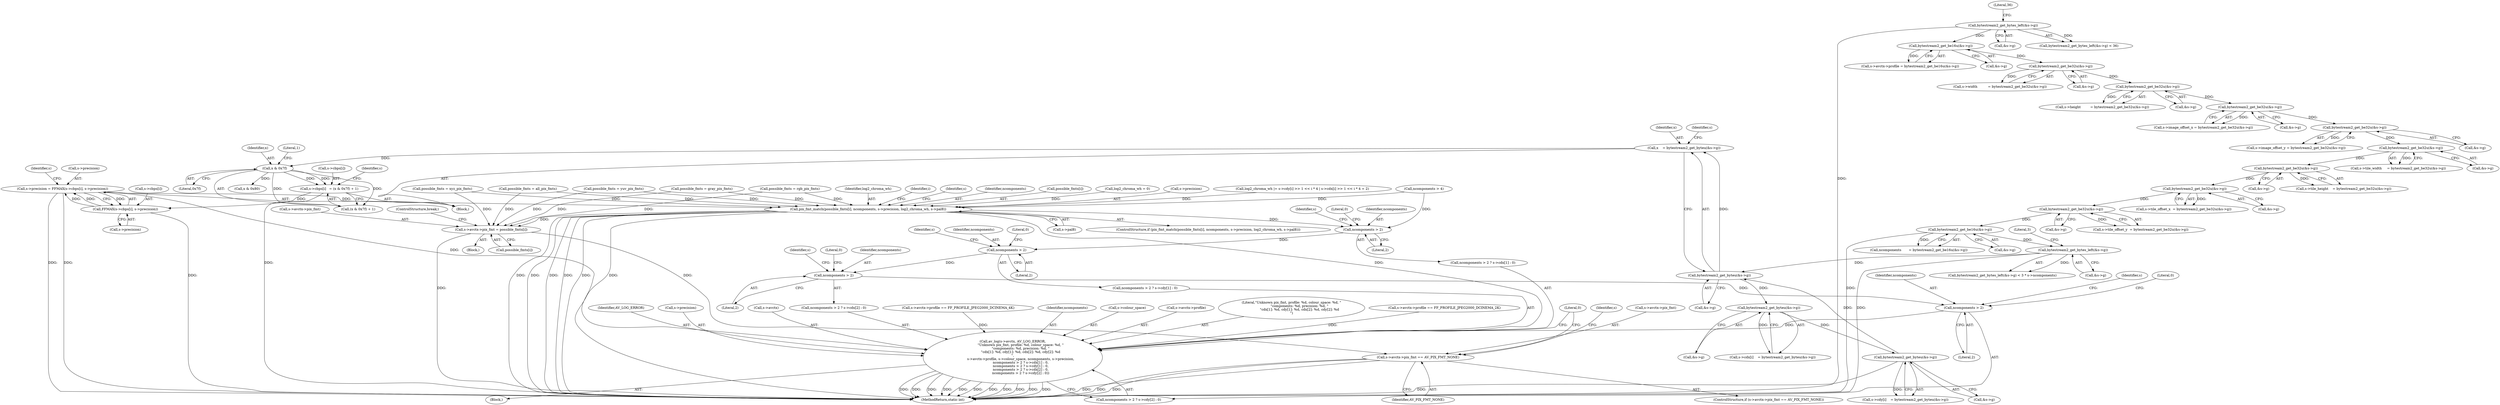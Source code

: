digraph "0_FFmpeg_8bb11c3ca77b52e05a9ed1496a65f8a76e6e2d8f@pointer" {
"1000337" [label="(Call,s->precision = FFMAX(s->cbps[i], s->precision))"];
"1000341" [label="(Call,FFMAX(s->cbps[i], s->precision))"];
"1000326" [label="(Call,s->cbps[i]   = (x & 0x7f) + 1)"];
"1000333" [label="(Call,x & 0x7f)"];
"1000319" [label="(Call,x    = bytestream2_get_byteu(&s->g))"];
"1000321" [label="(Call,bytestream2_get_byteu(&s->g))"];
"1000378" [label="(Call,bytestream2_get_byteu(&s->g))"];
"1000367" [label="(Call,bytestream2_get_byteu(&s->g))"];
"1000294" [label="(Call,bytestream2_get_bytes_left(&s->g))"];
"1000224" [label="(Call,bytestream2_get_be16u(&s->g))"];
"1000217" [label="(Call,bytestream2_get_be32u(&s->g))"];
"1000208" [label="(Call,bytestream2_get_be32u(&s->g))"];
"1000199" [label="(Call,bytestream2_get_be32u(&s->g))"];
"1000190" [label="(Call,bytestream2_get_be32u(&s->g))"];
"1000181" [label="(Call,bytestream2_get_be32u(&s->g))"];
"1000172" [label="(Call,bytestream2_get_be32u(&s->g))"];
"1000163" [label="(Call,bytestream2_get_be32u(&s->g))"];
"1000154" [label="(Call,bytestream2_get_be32u(&s->g))"];
"1000145" [label="(Call,bytestream2_get_be16u(&s->g))"];
"1000131" [label="(Call,bytestream2_get_bytes_left(&s->g))"];
"1000337" [label="(Call,s->precision = FFMAX(s->cbps[i], s->precision))"];
"1000719" [label="(Call,pix_fmt_match(possible_fmts[i], ncomponents, s->precision, log2_chroma_wh, s->pal8))"];
"1000732" [label="(Call,s->avctx->pix_fmt = possible_fmts[i])"];
"1000743" [label="(Call,s->avctx->pix_fmt == AV_PIX_FMT_NONE)"];
"1000751" [label="(Call,av_log(s->avctx, AV_LOG_ERROR,\n               \"Unknown pix_fmt, profile: %d, colour_space: %d, \"\n               \"components: %d, precision: %d, \"\n               \"cdx[1]: %d, cdy[1]: %d, cdx[2]: %d, cdy[2]: %d\n\",\n               s->avctx->profile, s->colour_space, ncomponents, s->precision,\n               ncomponents > 2 ? s->cdx[1] : 0,\n               ncomponents > 2 ? s->cdy[1] : 0,\n               ncomponents > 2 ? s->cdx[2] : 0,\n               ncomponents > 2 ? s->cdy[2] : 0))"];
"1000770" [label="(Call,ncomponents > 2)"];
"1000780" [label="(Call,ncomponents > 2)"];
"1000790" [label="(Call,ncomponents > 2)"];
"1000800" [label="(Call,ncomponents > 2)"];
"1000182" [label="(Call,&s->g)"];
"1000326" [label="(Call,s->cbps[i]   = (x & 0x7f) + 1)"];
"1000741" [label="(ControlStructure,break;)"];
"1000186" [label="(Call,s->tile_width     = bytestream2_get_be32u(&s->g))"];
"1000213" [label="(Call,s->tile_offset_y  = bytestream2_get_be32u(&s->g))"];
"1000118" [label="(Call,log2_chroma_wh = 0)"];
"1000146" [label="(Call,&s->g)"];
"1000217" [label="(Call,bytestream2_get_be32u(&s->g))"];
"1000724" [label="(Call,s->precision)"];
"1000732" [label="(Call,s->avctx->pix_fmt = possible_fmts[i])"];
"1000753" [label="(Identifier,s)"];
"1000780" [label="(Call,ncomponents > 2)"];
"1000195" [label="(Call,s->tile_height    = bytestream2_get_be32u(&s->g))"];
"1000762" [label="(Call,s->colour_space)"];
"1000154" [label="(Call,bytestream2_get_be32u(&s->g))"];
"1000801" [label="(Identifier,ncomponents)"];
"1000132" [label="(Call,&s->g)"];
"1000145" [label="(Call,bytestream2_get_be16u(&s->g))"];
"1000800" [label="(Call,ncomponents > 2)"];
"1000209" [label="(Call,&s->g)"];
"1000379" [label="(Call,&s->g)"];
"1000811" [label="(MethodReturn,static int)"];
"1000772" [label="(Literal,2)"];
"1000755" [label="(Identifier,AV_LOG_ERROR)"];
"1000791" [label="(Identifier,ncomponents)"];
"1000321" [label="(Call,bytestream2_get_byteu(&s->g))"];
"1000319" [label="(Call,x    = bytestream2_get_byteu(&s->g))"];
"1000766" [label="(Call,s->precision)"];
"1000738" [label="(Call,possible_fmts[i])"];
"1000334" [label="(Identifier,x)"];
"1000335" [label="(Literal,0x7f)"];
"1000177" [label="(Call,s->image_offset_y = bytestream2_get_be32u(&s->g))"];
"1000367" [label="(Call,bytestream2_get_byteu(&s->g))"];
"1000700" [label="(Call,possible_fmts = all_pix_fmts)"];
"1000799" [label="(Call,ncomponents > 2 ? s->cdy[2] : 0)"];
"1000752" [label="(Call,s->avctx)"];
"1000769" [label="(Call,ncomponents > 2 ? s->cdx[1] : 0)"];
"1000719" [label="(Call,pix_fmt_match(possible_fmts[i], ncomponents, s->precision, log2_chroma_wh, s->pal8))"];
"1000164" [label="(Call,&s->g)"];
"1000650" [label="(Call,s->avctx->profile == FF_PROFILE_JPEG2000_DCINEMA_4K)"];
"1000136" [label="(Literal,36)"];
"1000200" [label="(Call,&s->g)"];
"1000765" [label="(Identifier,ncomponents)"];
"1000341" [label="(Call,FFMAX(s->cbps[i], s->precision))"];
"1000805" [label="(Identifier,s)"];
"1000168" [label="(Call,s->image_offset_x = bytestream2_get_be32u(&s->g))"];
"1000438" [label="(Call,log2_chroma_wh |= s->cdy[i] >> 1 << i * 4 | s->cdx[i] >> 1 << i * 4 + 2)"];
"1000682" [label="(Call,possible_fmts = gray_pix_fmts)"];
"1000361" [label="(Call,s->cdx[i]    = bytestream2_get_byteu(&s->g))"];
"1000778" [label="(Literal,0)"];
"1000731" [label="(Block,)"];
"1000728" [label="(Call,s->pal8)"];
"1000378" [label="(Call,bytestream2_get_byteu(&s->g))"];
"1000802" [label="(Literal,2)"];
"1000789" [label="(Call,ncomponents > 2 ? s->cdx[2] : 0)"];
"1000785" [label="(Identifier,s)"];
"1000658" [label="(Call,possible_fmts = xyz_pix_fmts)"];
"1000779" [label="(Call,ncomponents > 2 ? s->cdy[1] : 0)"];
"1000224" [label="(Call,bytestream2_get_be16u(&s->g))"];
"1000771" [label="(Identifier,ncomponents)"];
"1000749" [label="(Identifier,AV_PIX_FMT_NONE)"];
"1000294" [label="(Call,bytestream2_get_bytes_left(&s->g))"];
"1000130" [label="(Call,bytestream2_get_bytes_left(&s->g) < 36)"];
"1000810" [label="(Literal,0)"];
"1000372" [label="(Call,s->cdy[i]    = bytestream2_get_byteu(&s->g))"];
"1000222" [label="(Call,ncomponents       = bytestream2_get_be16u(&s->g))"];
"1000781" [label="(Identifier,ncomponents)"];
"1000155" [label="(Call,&s->g)"];
"1000204" [label="(Call,s->tile_offset_x  = bytestream2_get_be32u(&s->g))"];
"1000733" [label="(Call,s->avctx->pix_fmt)"];
"1000742" [label="(ControlStructure,if (s->avctx->pix_fmt == AV_PIX_FMT_NONE))"];
"1000190" [label="(Call,bytestream2_get_be32u(&s->g))"];
"1000337" [label="(Call,s->precision = FFMAX(s->cbps[i], s->precision))"];
"1000792" [label="(Literal,2)"];
"1000320" [label="(Identifier,x)"];
"1000744" [label="(Call,s->avctx->pix_fmt)"];
"1000795" [label="(Identifier,s)"];
"1000300" [label="(Literal,3)"];
"1000131" [label="(Call,bytestream2_get_bytes_left(&s->g))"];
"1000347" [label="(Call,s->precision)"];
"1000329" [label="(Identifier,s)"];
"1000338" [label="(Call,s->precision)"];
"1000757" [label="(Call,s->avctx->profile)"];
"1000358" [label="(Call,x & 0x80)"];
"1000368" [label="(Call,&s->g)"];
"1000317" [label="(Block,)"];
"1000150" [label="(Call,s->width          = bytestream2_get_be32u(&s->g))"];
"1000336" [label="(Literal,1)"];
"1000208" [label="(Call,bytestream2_get_be32u(&s->g))"];
"1000756" [label="(Literal,\"Unknown pix_fmt, profile: %d, colour_space: %d, \"\n               \"components: %d, precision: %d, \"\n               \"cdx[1]: %d, cdy[1]: %d, cdx[2]: %d, cdy[2]: %d\n\")"];
"1000342" [label="(Call,s->cbps[i])"];
"1000327" [label="(Call,s->cbps[i])"];
"1000139" [label="(Call,s->avctx->profile = bytestream2_get_be16u(&s->g))"];
"1000750" [label="(Block,)"];
"1000691" [label="(Call,possible_fmts = yuv_pix_fmts)"];
"1000718" [label="(ControlStructure,if (pix_fmt_match(possible_fmts[i], ncomponents, s->precision, log2_chroma_wh, s->pal8)))"];
"1000246" [label="(Call,ncomponents > 4)"];
"1000798" [label="(Literal,0)"];
"1000191" [label="(Call,&s->g)"];
"1000643" [label="(Call,s->avctx->profile == FF_PROFILE_JPEG2000_DCINEMA_2K)"];
"1000332" [label="(Call,(x & 0x7f) + 1)"];
"1000225" [label="(Call,&s->g)"];
"1000727" [label="(Identifier,log2_chroma_wh)"];
"1000775" [label="(Identifier,s)"];
"1000295" [label="(Call,&s->g)"];
"1000751" [label="(Call,av_log(s->avctx, AV_LOG_ERROR,\n               \"Unknown pix_fmt, profile: %d, colour_space: %d, \"\n               \"components: %d, precision: %d, \"\n               \"cdx[1]: %d, cdy[1]: %d, cdx[2]: %d, cdy[2]: %d\n\",\n               s->avctx->profile, s->colour_space, ncomponents, s->precision,\n               ncomponents > 2 ? s->cdx[1] : 0,\n               ncomponents > 2 ? s->cdy[1] : 0,\n               ncomponents > 2 ? s->cdx[2] : 0,\n               ncomponents > 2 ? s->cdy[2] : 0))"];
"1000353" [label="(Identifier,s)"];
"1000716" [label="(Identifier,i)"];
"1000735" [label="(Identifier,s)"];
"1000743" [label="(Call,s->avctx->pix_fmt == AV_PIX_FMT_NONE)"];
"1000782" [label="(Literal,2)"];
"1000159" [label="(Call,s->height         = bytestream2_get_be32u(&s->g))"];
"1000293" [label="(Call,bytestream2_get_bytes_left(&s->g) < 3 * s->ncomponents)"];
"1000322" [label="(Call,&s->g)"];
"1000163" [label="(Call,bytestream2_get_be32u(&s->g))"];
"1000790" [label="(Call,ncomponents > 2)"];
"1000723" [label="(Identifier,ncomponents)"];
"1000808" [label="(Literal,0)"];
"1000788" [label="(Literal,0)"];
"1000173" [label="(Call,&s->g)"];
"1000333" [label="(Call,x & 0x7f)"];
"1000673" [label="(Call,possible_fmts = rgb_pix_fmts)"];
"1000339" [label="(Identifier,s)"];
"1000218" [label="(Call,&s->g)"];
"1000172" [label="(Call,bytestream2_get_be32u(&s->g))"];
"1000199" [label="(Call,bytestream2_get_be32u(&s->g))"];
"1000770" [label="(Call,ncomponents > 2)"];
"1000181" [label="(Call,bytestream2_get_be32u(&s->g))"];
"1000720" [label="(Call,possible_fmts[i])"];
"1000337" -> "1000317"  [label="AST: "];
"1000337" -> "1000341"  [label="CFG: "];
"1000338" -> "1000337"  [label="AST: "];
"1000341" -> "1000337"  [label="AST: "];
"1000353" -> "1000337"  [label="CFG: "];
"1000337" -> "1000811"  [label="DDG: "];
"1000337" -> "1000811"  [label="DDG: "];
"1000341" -> "1000337"  [label="DDG: "];
"1000341" -> "1000337"  [label="DDG: "];
"1000337" -> "1000341"  [label="DDG: "];
"1000337" -> "1000719"  [label="DDG: "];
"1000337" -> "1000751"  [label="DDG: "];
"1000341" -> "1000347"  [label="CFG: "];
"1000342" -> "1000341"  [label="AST: "];
"1000347" -> "1000341"  [label="AST: "];
"1000341" -> "1000811"  [label="DDG: "];
"1000326" -> "1000341"  [label="DDG: "];
"1000326" -> "1000317"  [label="AST: "];
"1000326" -> "1000332"  [label="CFG: "];
"1000327" -> "1000326"  [label="AST: "];
"1000332" -> "1000326"  [label="AST: "];
"1000339" -> "1000326"  [label="CFG: "];
"1000326" -> "1000811"  [label="DDG: "];
"1000333" -> "1000326"  [label="DDG: "];
"1000333" -> "1000326"  [label="DDG: "];
"1000333" -> "1000332"  [label="AST: "];
"1000333" -> "1000335"  [label="CFG: "];
"1000334" -> "1000333"  [label="AST: "];
"1000335" -> "1000333"  [label="AST: "];
"1000336" -> "1000333"  [label="CFG: "];
"1000333" -> "1000332"  [label="DDG: "];
"1000333" -> "1000332"  [label="DDG: "];
"1000319" -> "1000333"  [label="DDG: "];
"1000333" -> "1000358"  [label="DDG: "];
"1000319" -> "1000317"  [label="AST: "];
"1000319" -> "1000321"  [label="CFG: "];
"1000320" -> "1000319"  [label="AST: "];
"1000321" -> "1000319"  [label="AST: "];
"1000329" -> "1000319"  [label="CFG: "];
"1000321" -> "1000319"  [label="DDG: "];
"1000321" -> "1000322"  [label="CFG: "];
"1000322" -> "1000321"  [label="AST: "];
"1000378" -> "1000321"  [label="DDG: "];
"1000294" -> "1000321"  [label="DDG: "];
"1000321" -> "1000367"  [label="DDG: "];
"1000378" -> "1000372"  [label="AST: "];
"1000378" -> "1000379"  [label="CFG: "];
"1000379" -> "1000378"  [label="AST: "];
"1000372" -> "1000378"  [label="CFG: "];
"1000378" -> "1000811"  [label="DDG: "];
"1000378" -> "1000372"  [label="DDG: "];
"1000367" -> "1000378"  [label="DDG: "];
"1000367" -> "1000361"  [label="AST: "];
"1000367" -> "1000368"  [label="CFG: "];
"1000368" -> "1000367"  [label="AST: "];
"1000361" -> "1000367"  [label="CFG: "];
"1000367" -> "1000361"  [label="DDG: "];
"1000294" -> "1000293"  [label="AST: "];
"1000294" -> "1000295"  [label="CFG: "];
"1000295" -> "1000294"  [label="AST: "];
"1000300" -> "1000294"  [label="CFG: "];
"1000294" -> "1000811"  [label="DDG: "];
"1000294" -> "1000293"  [label="DDG: "];
"1000224" -> "1000294"  [label="DDG: "];
"1000224" -> "1000222"  [label="AST: "];
"1000224" -> "1000225"  [label="CFG: "];
"1000225" -> "1000224"  [label="AST: "];
"1000222" -> "1000224"  [label="CFG: "];
"1000224" -> "1000811"  [label="DDG: "];
"1000224" -> "1000222"  [label="DDG: "];
"1000217" -> "1000224"  [label="DDG: "];
"1000217" -> "1000213"  [label="AST: "];
"1000217" -> "1000218"  [label="CFG: "];
"1000218" -> "1000217"  [label="AST: "];
"1000213" -> "1000217"  [label="CFG: "];
"1000217" -> "1000213"  [label="DDG: "];
"1000208" -> "1000217"  [label="DDG: "];
"1000208" -> "1000204"  [label="AST: "];
"1000208" -> "1000209"  [label="CFG: "];
"1000209" -> "1000208"  [label="AST: "];
"1000204" -> "1000208"  [label="CFG: "];
"1000208" -> "1000204"  [label="DDG: "];
"1000199" -> "1000208"  [label="DDG: "];
"1000199" -> "1000195"  [label="AST: "];
"1000199" -> "1000200"  [label="CFG: "];
"1000200" -> "1000199"  [label="AST: "];
"1000195" -> "1000199"  [label="CFG: "];
"1000199" -> "1000195"  [label="DDG: "];
"1000190" -> "1000199"  [label="DDG: "];
"1000190" -> "1000186"  [label="AST: "];
"1000190" -> "1000191"  [label="CFG: "];
"1000191" -> "1000190"  [label="AST: "];
"1000186" -> "1000190"  [label="CFG: "];
"1000190" -> "1000186"  [label="DDG: "];
"1000181" -> "1000190"  [label="DDG: "];
"1000181" -> "1000177"  [label="AST: "];
"1000181" -> "1000182"  [label="CFG: "];
"1000182" -> "1000181"  [label="AST: "];
"1000177" -> "1000181"  [label="CFG: "];
"1000181" -> "1000177"  [label="DDG: "];
"1000172" -> "1000181"  [label="DDG: "];
"1000172" -> "1000168"  [label="AST: "];
"1000172" -> "1000173"  [label="CFG: "];
"1000173" -> "1000172"  [label="AST: "];
"1000168" -> "1000172"  [label="CFG: "];
"1000172" -> "1000168"  [label="DDG: "];
"1000163" -> "1000172"  [label="DDG: "];
"1000163" -> "1000159"  [label="AST: "];
"1000163" -> "1000164"  [label="CFG: "];
"1000164" -> "1000163"  [label="AST: "];
"1000159" -> "1000163"  [label="CFG: "];
"1000163" -> "1000159"  [label="DDG: "];
"1000154" -> "1000163"  [label="DDG: "];
"1000154" -> "1000150"  [label="AST: "];
"1000154" -> "1000155"  [label="CFG: "];
"1000155" -> "1000154"  [label="AST: "];
"1000150" -> "1000154"  [label="CFG: "];
"1000154" -> "1000150"  [label="DDG: "];
"1000145" -> "1000154"  [label="DDG: "];
"1000145" -> "1000139"  [label="AST: "];
"1000145" -> "1000146"  [label="CFG: "];
"1000146" -> "1000145"  [label="AST: "];
"1000139" -> "1000145"  [label="CFG: "];
"1000145" -> "1000139"  [label="DDG: "];
"1000131" -> "1000145"  [label="DDG: "];
"1000131" -> "1000130"  [label="AST: "];
"1000131" -> "1000132"  [label="CFG: "];
"1000132" -> "1000131"  [label="AST: "];
"1000136" -> "1000131"  [label="CFG: "];
"1000131" -> "1000811"  [label="DDG: "];
"1000131" -> "1000130"  [label="DDG: "];
"1000719" -> "1000718"  [label="AST: "];
"1000719" -> "1000728"  [label="CFG: "];
"1000720" -> "1000719"  [label="AST: "];
"1000723" -> "1000719"  [label="AST: "];
"1000724" -> "1000719"  [label="AST: "];
"1000727" -> "1000719"  [label="AST: "];
"1000728" -> "1000719"  [label="AST: "];
"1000735" -> "1000719"  [label="CFG: "];
"1000716" -> "1000719"  [label="CFG: "];
"1000719" -> "1000811"  [label="DDG: "];
"1000719" -> "1000811"  [label="DDG: "];
"1000719" -> "1000811"  [label="DDG: "];
"1000719" -> "1000811"  [label="DDG: "];
"1000719" -> "1000811"  [label="DDG: "];
"1000719" -> "1000811"  [label="DDG: "];
"1000682" -> "1000719"  [label="DDG: "];
"1000700" -> "1000719"  [label="DDG: "];
"1000673" -> "1000719"  [label="DDG: "];
"1000658" -> "1000719"  [label="DDG: "];
"1000691" -> "1000719"  [label="DDG: "];
"1000246" -> "1000719"  [label="DDG: "];
"1000438" -> "1000719"  [label="DDG: "];
"1000118" -> "1000719"  [label="DDG: "];
"1000719" -> "1000732"  [label="DDG: "];
"1000719" -> "1000751"  [label="DDG: "];
"1000719" -> "1000770"  [label="DDG: "];
"1000732" -> "1000731"  [label="AST: "];
"1000732" -> "1000738"  [label="CFG: "];
"1000733" -> "1000732"  [label="AST: "];
"1000738" -> "1000732"  [label="AST: "];
"1000741" -> "1000732"  [label="CFG: "];
"1000732" -> "1000811"  [label="DDG: "];
"1000682" -> "1000732"  [label="DDG: "];
"1000700" -> "1000732"  [label="DDG: "];
"1000673" -> "1000732"  [label="DDG: "];
"1000658" -> "1000732"  [label="DDG: "];
"1000691" -> "1000732"  [label="DDG: "];
"1000732" -> "1000743"  [label="DDG: "];
"1000743" -> "1000742"  [label="AST: "];
"1000743" -> "1000749"  [label="CFG: "];
"1000744" -> "1000743"  [label="AST: "];
"1000749" -> "1000743"  [label="AST: "];
"1000753" -> "1000743"  [label="CFG: "];
"1000810" -> "1000743"  [label="CFG: "];
"1000743" -> "1000811"  [label="DDG: "];
"1000743" -> "1000811"  [label="DDG: "];
"1000743" -> "1000811"  [label="DDG: "];
"1000751" -> "1000750"  [label="AST: "];
"1000751" -> "1000799"  [label="CFG: "];
"1000752" -> "1000751"  [label="AST: "];
"1000755" -> "1000751"  [label="AST: "];
"1000756" -> "1000751"  [label="AST: "];
"1000757" -> "1000751"  [label="AST: "];
"1000762" -> "1000751"  [label="AST: "];
"1000765" -> "1000751"  [label="AST: "];
"1000766" -> "1000751"  [label="AST: "];
"1000769" -> "1000751"  [label="AST: "];
"1000779" -> "1000751"  [label="AST: "];
"1000789" -> "1000751"  [label="AST: "];
"1000799" -> "1000751"  [label="AST: "];
"1000810" -> "1000751"  [label="CFG: "];
"1000751" -> "1000811"  [label="DDG: "];
"1000751" -> "1000811"  [label="DDG: "];
"1000751" -> "1000811"  [label="DDG: "];
"1000751" -> "1000811"  [label="DDG: "];
"1000751" -> "1000811"  [label="DDG: "];
"1000751" -> "1000811"  [label="DDG: "];
"1000751" -> "1000811"  [label="DDG: "];
"1000751" -> "1000811"  [label="DDG: "];
"1000751" -> "1000811"  [label="DDG: "];
"1000751" -> "1000811"  [label="DDG: "];
"1000751" -> "1000811"  [label="DDG: "];
"1000650" -> "1000751"  [label="DDG: "];
"1000643" -> "1000751"  [label="DDG: "];
"1000800" -> "1000751"  [label="DDG: "];
"1000770" -> "1000769"  [label="AST: "];
"1000770" -> "1000772"  [label="CFG: "];
"1000771" -> "1000770"  [label="AST: "];
"1000772" -> "1000770"  [label="AST: "];
"1000775" -> "1000770"  [label="CFG: "];
"1000778" -> "1000770"  [label="CFG: "];
"1000246" -> "1000770"  [label="DDG: "];
"1000770" -> "1000780"  [label="DDG: "];
"1000780" -> "1000779"  [label="AST: "];
"1000780" -> "1000782"  [label="CFG: "];
"1000781" -> "1000780"  [label="AST: "];
"1000782" -> "1000780"  [label="AST: "];
"1000785" -> "1000780"  [label="CFG: "];
"1000788" -> "1000780"  [label="CFG: "];
"1000780" -> "1000790"  [label="DDG: "];
"1000790" -> "1000789"  [label="AST: "];
"1000790" -> "1000792"  [label="CFG: "];
"1000791" -> "1000790"  [label="AST: "];
"1000792" -> "1000790"  [label="AST: "];
"1000795" -> "1000790"  [label="CFG: "];
"1000798" -> "1000790"  [label="CFG: "];
"1000790" -> "1000800"  [label="DDG: "];
"1000800" -> "1000799"  [label="AST: "];
"1000800" -> "1000802"  [label="CFG: "];
"1000801" -> "1000800"  [label="AST: "];
"1000802" -> "1000800"  [label="AST: "];
"1000805" -> "1000800"  [label="CFG: "];
"1000808" -> "1000800"  [label="CFG: "];
}
